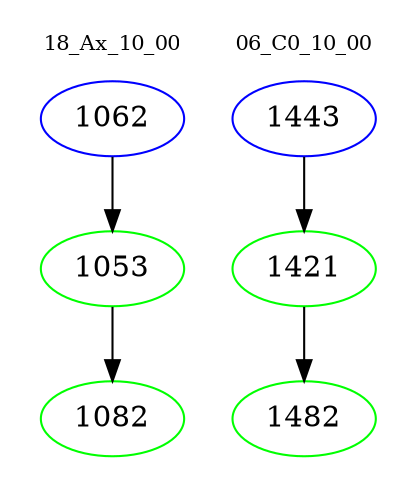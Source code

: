 digraph{
subgraph cluster_0 {
color = white
label = "18_Ax_10_00";
fontsize=10;
T0_1062 [label="1062", color="blue"]
T0_1062 -> T0_1053 [color="black"]
T0_1053 [label="1053", color="green"]
T0_1053 -> T0_1082 [color="black"]
T0_1082 [label="1082", color="green"]
}
subgraph cluster_1 {
color = white
label = "06_C0_10_00";
fontsize=10;
T1_1443 [label="1443", color="blue"]
T1_1443 -> T1_1421 [color="black"]
T1_1421 [label="1421", color="green"]
T1_1421 -> T1_1482 [color="black"]
T1_1482 [label="1482", color="green"]
}
}
